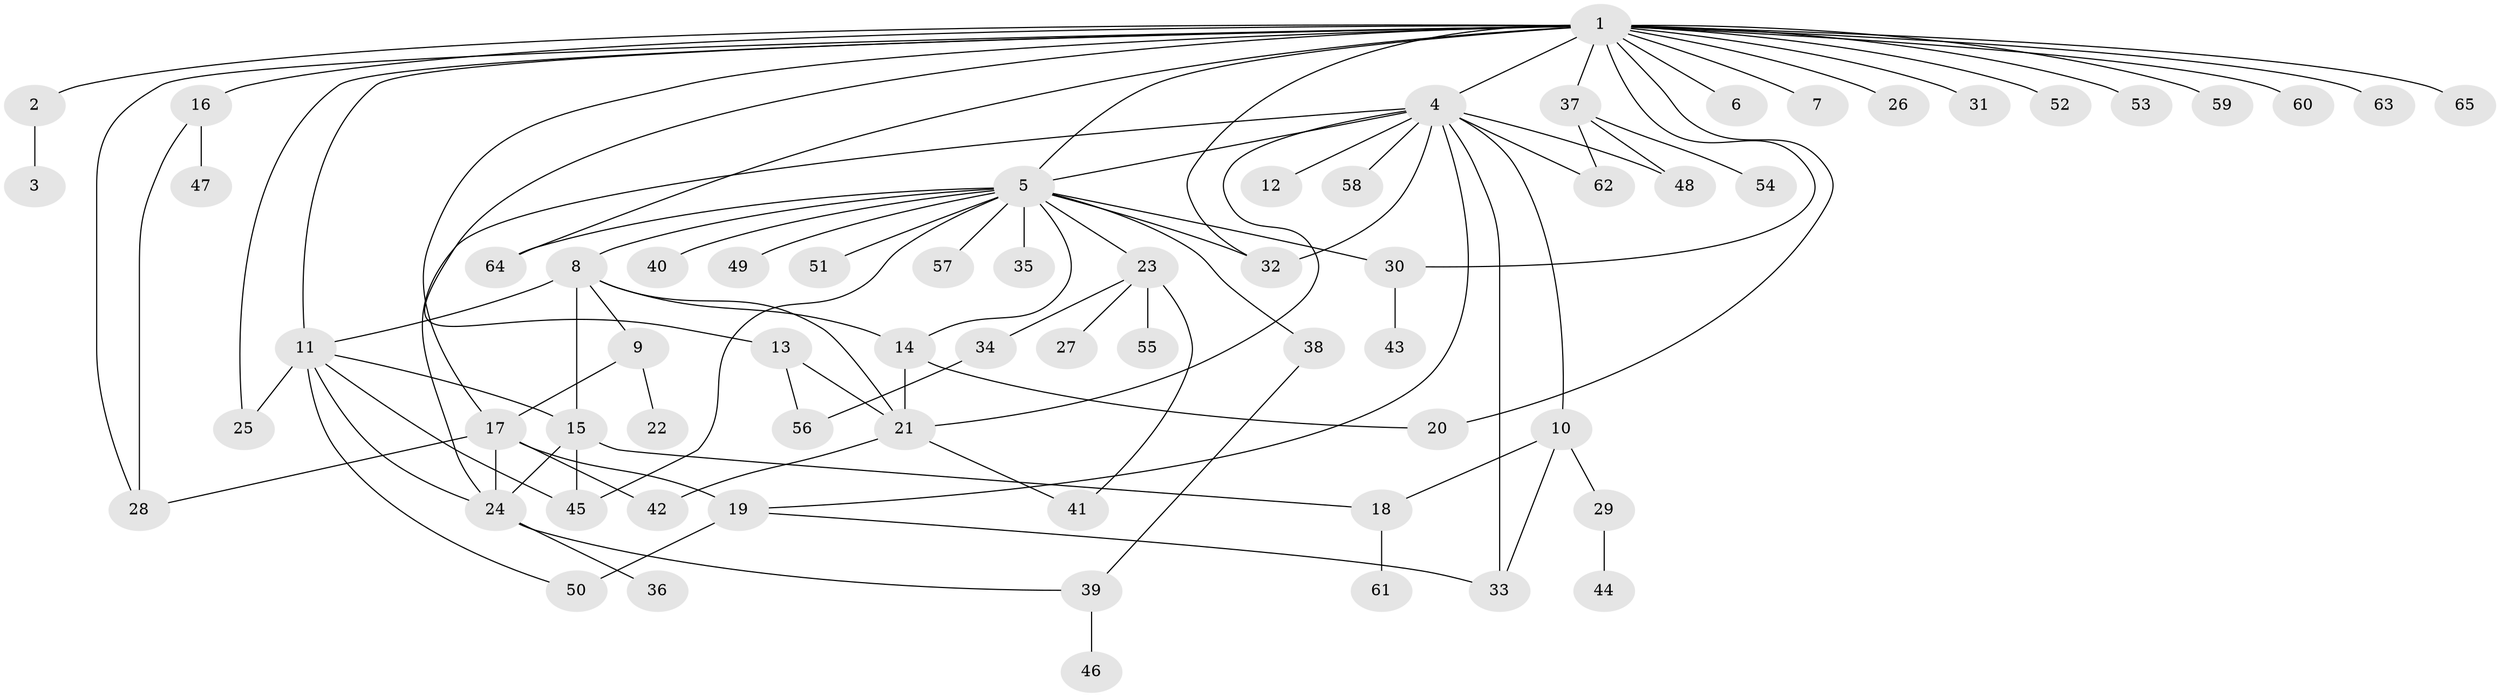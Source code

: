 // original degree distribution, {27: 0.009259259259259259, 3: 0.1111111111111111, 1: 0.49074074074074076, 14: 0.009259259259259259, 17: 0.009259259259259259, 2: 0.24074074074074073, 12: 0.009259259259259259, 4: 0.046296296296296294, 11: 0.009259259259259259, 5: 0.018518518518518517, 8: 0.009259259259259259, 6: 0.018518518518518517, 7: 0.018518518518518517}
// Generated by graph-tools (version 1.1) at 2025/50/03/04/25 22:50:10]
// undirected, 65 vertices, 96 edges
graph export_dot {
  node [color=gray90,style=filled];
  1;
  2;
  3;
  4;
  5;
  6;
  7;
  8;
  9;
  10;
  11;
  12;
  13;
  14;
  15;
  16;
  17;
  18;
  19;
  20;
  21;
  22;
  23;
  24;
  25;
  26;
  27;
  28;
  29;
  30;
  31;
  32;
  33;
  34;
  35;
  36;
  37;
  38;
  39;
  40;
  41;
  42;
  43;
  44;
  45;
  46;
  47;
  48;
  49;
  50;
  51;
  52;
  53;
  54;
  55;
  56;
  57;
  58;
  59;
  60;
  61;
  62;
  63;
  64;
  65;
  1 -- 2 [weight=1.0];
  1 -- 4 [weight=1.0];
  1 -- 5 [weight=1.0];
  1 -- 6 [weight=1.0];
  1 -- 7 [weight=1.0];
  1 -- 11 [weight=1.0];
  1 -- 13 [weight=1.0];
  1 -- 16 [weight=1.0];
  1 -- 17 [weight=1.0];
  1 -- 20 [weight=1.0];
  1 -- 25 [weight=1.0];
  1 -- 26 [weight=1.0];
  1 -- 28 [weight=1.0];
  1 -- 30 [weight=1.0];
  1 -- 31 [weight=1.0];
  1 -- 32 [weight=1.0];
  1 -- 37 [weight=1.0];
  1 -- 52 [weight=1.0];
  1 -- 53 [weight=1.0];
  1 -- 59 [weight=1.0];
  1 -- 60 [weight=1.0];
  1 -- 63 [weight=1.0];
  1 -- 64 [weight=1.0];
  1 -- 65 [weight=1.0];
  2 -- 3 [weight=1.0];
  4 -- 5 [weight=1.0];
  4 -- 10 [weight=1.0];
  4 -- 12 [weight=1.0];
  4 -- 19 [weight=1.0];
  4 -- 21 [weight=1.0];
  4 -- 24 [weight=1.0];
  4 -- 32 [weight=1.0];
  4 -- 33 [weight=1.0];
  4 -- 48 [weight=1.0];
  4 -- 58 [weight=1.0];
  4 -- 62 [weight=1.0];
  5 -- 8 [weight=1.0];
  5 -- 14 [weight=1.0];
  5 -- 23 [weight=1.0];
  5 -- 30 [weight=1.0];
  5 -- 32 [weight=1.0];
  5 -- 35 [weight=1.0];
  5 -- 38 [weight=1.0];
  5 -- 40 [weight=1.0];
  5 -- 45 [weight=1.0];
  5 -- 49 [weight=1.0];
  5 -- 51 [weight=1.0];
  5 -- 57 [weight=1.0];
  5 -- 64 [weight=1.0];
  8 -- 9 [weight=1.0];
  8 -- 11 [weight=1.0];
  8 -- 14 [weight=1.0];
  8 -- 15 [weight=6.0];
  8 -- 21 [weight=1.0];
  9 -- 17 [weight=1.0];
  9 -- 22 [weight=1.0];
  10 -- 18 [weight=1.0];
  10 -- 29 [weight=1.0];
  10 -- 33 [weight=1.0];
  11 -- 15 [weight=1.0];
  11 -- 24 [weight=1.0];
  11 -- 25 [weight=4.0];
  11 -- 45 [weight=1.0];
  11 -- 50 [weight=1.0];
  13 -- 21 [weight=1.0];
  13 -- 56 [weight=1.0];
  14 -- 20 [weight=1.0];
  14 -- 21 [weight=2.0];
  15 -- 18 [weight=1.0];
  15 -- 24 [weight=1.0];
  15 -- 45 [weight=1.0];
  16 -- 28 [weight=1.0];
  16 -- 47 [weight=1.0];
  17 -- 19 [weight=1.0];
  17 -- 24 [weight=1.0];
  17 -- 28 [weight=1.0];
  17 -- 42 [weight=2.0];
  18 -- 61 [weight=1.0];
  19 -- 33 [weight=1.0];
  19 -- 50 [weight=2.0];
  21 -- 41 [weight=1.0];
  21 -- 42 [weight=1.0];
  23 -- 27 [weight=1.0];
  23 -- 34 [weight=1.0];
  23 -- 41 [weight=1.0];
  23 -- 55 [weight=1.0];
  24 -- 36 [weight=1.0];
  24 -- 39 [weight=1.0];
  29 -- 44 [weight=1.0];
  30 -- 43 [weight=1.0];
  34 -- 56 [weight=1.0];
  37 -- 48 [weight=1.0];
  37 -- 54 [weight=1.0];
  37 -- 62 [weight=1.0];
  38 -- 39 [weight=1.0];
  39 -- 46 [weight=1.0];
}
